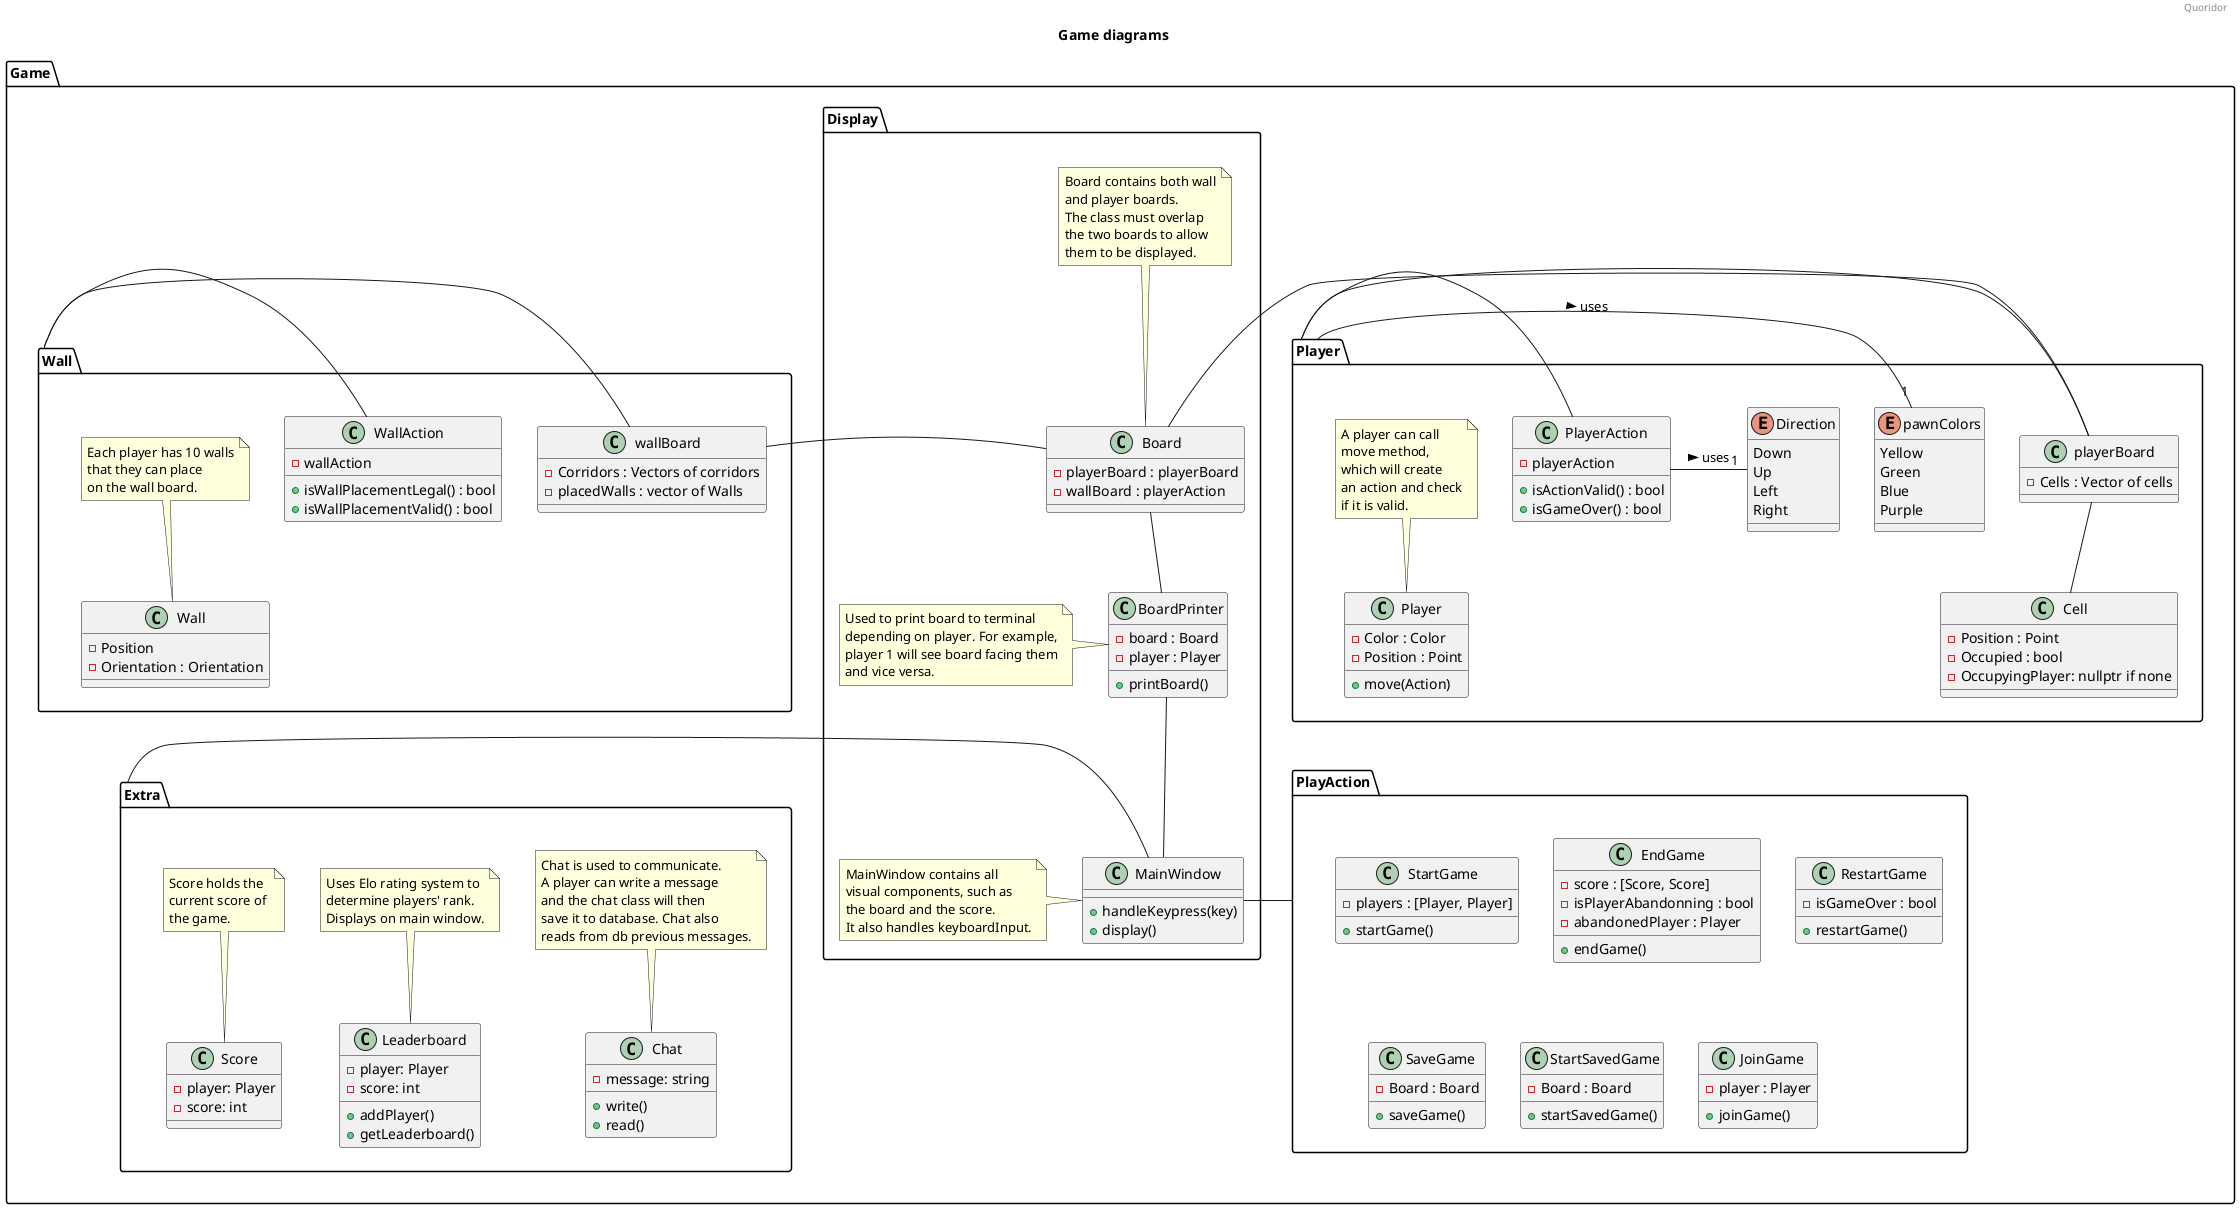 @startuml GameDiagrams

header Quoridor
title Game diagrams

package Game {


package Player {
    enum pawnColors {
    'Fields
        Yellow
        Green
        Blue
        Purple
}


enum Direction {
    'Fields
        Down
        Up
        Left
        Right
}

class Player{
    'Fields
        - Color : Color
        - Position : Point
    'Methods
        + move(Action)
    
}

note top of Player
A player can call 
move method,
which will create
an action and check
if it is valid.
endnote

class PlayerAction  {
    'Fields
        - playerAction
    'Methods
        + isActionValid() : bool  
        + isGameOver() : bool
}

class Cell{
    'Fields
        - Position : Point
        - Occupied : bool
        - OccupyingPlayer: nullptr if none
}

class playerBoard {
    'Fields
        - Cells : Vector of cells   
} 

}

package PlayAction{

class StartGame{
    'Fields
        - players : [Player, Player]
    'Methods
        + startGame()
}


class EndGame{
    'Fields
        - score : [Score, Score]
        - isPlayerAbandonning : bool
        - abandonedPlayer : Player
    'Methods
        + endGame()

}

class RestartGame{
    'Fields
        - isGameOver : bool
    'Methods
        + restartGame()
}

class SaveGame{
    'Fields
        - Board : Board
    'Method
        + saveGame()
}

class StartSavedGame{
    'Fields
        - Board : Board
    'Method
        + startSavedGame()
}

class JoinGame{
    'Fields
        - player : Player
    'Methods
        + joinGame()
}
}


package "Display"{

    
class MainWindow {
    'Methods
        + handleKeypress(key)
        + display()
}

note left of MainWindow
MainWindow contains all 
visual components, such as 
the board and the score.
It also handles keyboardInput.
endnote

class Board{
    'Fields
        - playerBoard : playerBoard
        - wallBoard : playerAction
}


note top of Board
Board contains both wall
and player boards.
The class must overlap
the two boards to allow 
them to be displayed.
endnote

class BoardPrinter{
'Fields
    - board : Board
    - player : Player
'Methods
    + printBoard()
}

note left of BoardPrinter
Used to print board to terminal
depending on player. For example,
player 1 will see board facing them
and vice versa.
endnote

BoardPrinter -d- MainWindow
Board -d- BoardPrinter

}

package Wall{
    class Wall{
    'Fields
        - Position
        - Orientation : Orientation
    'Methods
}
    class wallBoard {
    'Fields
        - Corridors : Vectors of corridors
        - placedWalls : vector of Walls
    }
    class WallAction {
    'Fields
        - wallAction
    'Methods
        + isWallPlacementLegal() : bool /' (inside board and on empty space) '/
        + isWallPlacementValid() : bool /' (all players can still get to other side)'/
}


note top of Wall
Each player has 10 walls
that they can place
on the wall board.
endnote

}


package Extra{
class Chat{
    'Fields
        - message: string
    'Methods
        + write()
        + read()
}

note top of Chat
Chat is used to communicate.
A player can write a message 
and the chat class will then 
save it to database. Chat also
reads from db previous messages.
endnote


class Leaderboard{
    'Fields
        - player: Player
        - score: int
    'Methods
        + addPlayer()
        + getLeaderboard()
}

note top of Leaderboard
Uses Elo rating system to
determine players' rank.
Displays on main window.
endnote

class Score{
    'Fields
        - player: Player
        - score: int
}

note top of Score
Score holds the 
current score of 
the game.
endnote


}



' class EloCalculator {
'     'Fields
'         - opponentsElo : vectors of int
'         - userWon : bool
'     'Methods 
'         +  << constructor >> EloCalculator(opponentsElo : vectors of int, userWon : bool)
'         + calculateElo() : int
' }



playerBoard -r- Board
wallBoard -l- Board
PlayAction -l- MainWindow
Extra -r- MainWindow
wallBoard  -l- Wall
Cell -u- playerBoard
Player -d- PlayerAction
Wall -l- WallAction
Player -l- playerBoard
Player -r- "1" pawnColors : > uses
PlayerAction - "1" Direction : > uses
}


@enduml